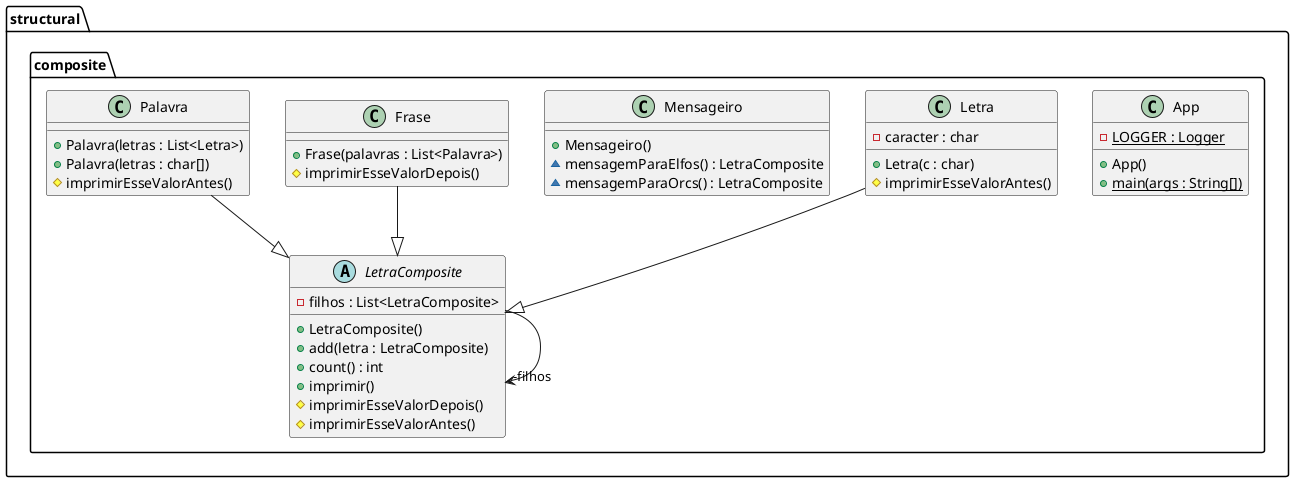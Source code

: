 @startuml
package structural.composite {
  class App {
    - LOGGER : Logger {static}
    + App()
    + main(args : String[]) {static}
  }
  class Letra {
    - caracter : char
    + Letra(c : char)
    # imprimirEsseValorAntes()
  }
  abstract class LetraComposite {
    - filhos : List<LetraComposite>
    + LetraComposite()
    + add(letra : LetraComposite)
    + count() : int
    + imprimir()
    # imprimirEsseValorDepois()
    # imprimirEsseValorAntes()
  }
  class Mensageiro {
    + Mensageiro()
    ~ mensagemParaElfos() : LetraComposite
    ~ mensagemParaOrcs() : LetraComposite
  }
  class Frase {
    + Frase(palavras : List<Palavra>)
    # imprimirEsseValorDepois()
  }
  class Palavra {
    + Palavra(letras : List<Letra>)
    + Palavra(letras : char[])
    # imprimirEsseValorAntes()
  }
}
LetraComposite -->  "-filhos" LetraComposite
Letra --|> LetraComposite 
Frase --|> LetraComposite 
Palavra --|> LetraComposite 
@enduml